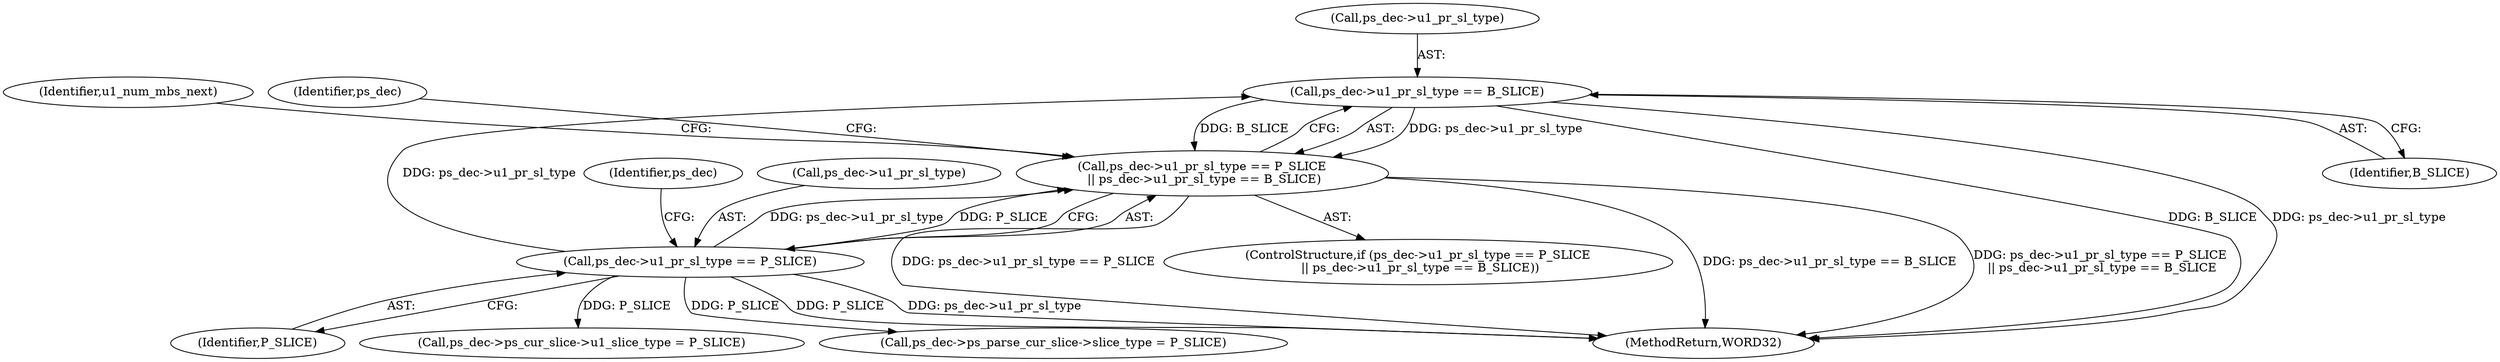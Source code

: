 digraph "0_Android_a78887bcffbc2995cf9ed72e0697acf560875e9e_1@pointer" {
"1000611" [label="(Call,ps_dec->u1_pr_sl_type == B_SLICE)"];
"1000606" [label="(Call,ps_dec->u1_pr_sl_type == P_SLICE)"];
"1000605" [label="(Call,ps_dec->u1_pr_sl_type == P_SLICE\n || ps_dec->u1_pr_sl_type == B_SLICE)"];
"1000629" [label="(Identifier,u1_num_mbs_next)"];
"1000612" [label="(Call,ps_dec->u1_pr_sl_type)"];
"1000604" [label="(ControlStructure,if (ps_dec->u1_pr_sl_type == P_SLICE\n || ps_dec->u1_pr_sl_type == B_SLICE))"];
"1000606" [label="(Call,ps_dec->u1_pr_sl_type == P_SLICE)"];
"1000610" [label="(Identifier,P_SLICE)"];
"1000925" [label="(Call,ps_dec->ps_cur_slice->u1_slice_type = P_SLICE)"];
"1000605" [label="(Call,ps_dec->u1_pr_sl_type == P_SLICE\n || ps_dec->u1_pr_sl_type == B_SLICE)"];
"1000613" [label="(Identifier,ps_dec)"];
"1000607" [label="(Call,ps_dec->u1_pr_sl_type)"];
"1000932" [label="(Call,ps_dec->ps_parse_cur_slice->slice_type = P_SLICE)"];
"1000611" [label="(Call,ps_dec->u1_pr_sl_type == B_SLICE)"];
"1000618" [label="(Identifier,ps_dec)"];
"1001356" [label="(MethodReturn,WORD32)"];
"1000615" [label="(Identifier,B_SLICE)"];
"1000611" -> "1000605"  [label="AST: "];
"1000611" -> "1000615"  [label="CFG: "];
"1000612" -> "1000611"  [label="AST: "];
"1000615" -> "1000611"  [label="AST: "];
"1000605" -> "1000611"  [label="CFG: "];
"1000611" -> "1001356"  [label="DDG: B_SLICE"];
"1000611" -> "1001356"  [label="DDG: ps_dec->u1_pr_sl_type"];
"1000611" -> "1000605"  [label="DDG: ps_dec->u1_pr_sl_type"];
"1000611" -> "1000605"  [label="DDG: B_SLICE"];
"1000606" -> "1000611"  [label="DDG: ps_dec->u1_pr_sl_type"];
"1000606" -> "1000605"  [label="AST: "];
"1000606" -> "1000610"  [label="CFG: "];
"1000607" -> "1000606"  [label="AST: "];
"1000610" -> "1000606"  [label="AST: "];
"1000613" -> "1000606"  [label="CFG: "];
"1000605" -> "1000606"  [label="CFG: "];
"1000606" -> "1001356"  [label="DDG: ps_dec->u1_pr_sl_type"];
"1000606" -> "1001356"  [label="DDG: P_SLICE"];
"1000606" -> "1000605"  [label="DDG: ps_dec->u1_pr_sl_type"];
"1000606" -> "1000605"  [label="DDG: P_SLICE"];
"1000606" -> "1000925"  [label="DDG: P_SLICE"];
"1000606" -> "1000932"  [label="DDG: P_SLICE"];
"1000605" -> "1000604"  [label="AST: "];
"1000618" -> "1000605"  [label="CFG: "];
"1000629" -> "1000605"  [label="CFG: "];
"1000605" -> "1001356"  [label="DDG: ps_dec->u1_pr_sl_type == B_SLICE"];
"1000605" -> "1001356"  [label="DDG: ps_dec->u1_pr_sl_type == P_SLICE\n || ps_dec->u1_pr_sl_type == B_SLICE"];
"1000605" -> "1001356"  [label="DDG: ps_dec->u1_pr_sl_type == P_SLICE"];
}
